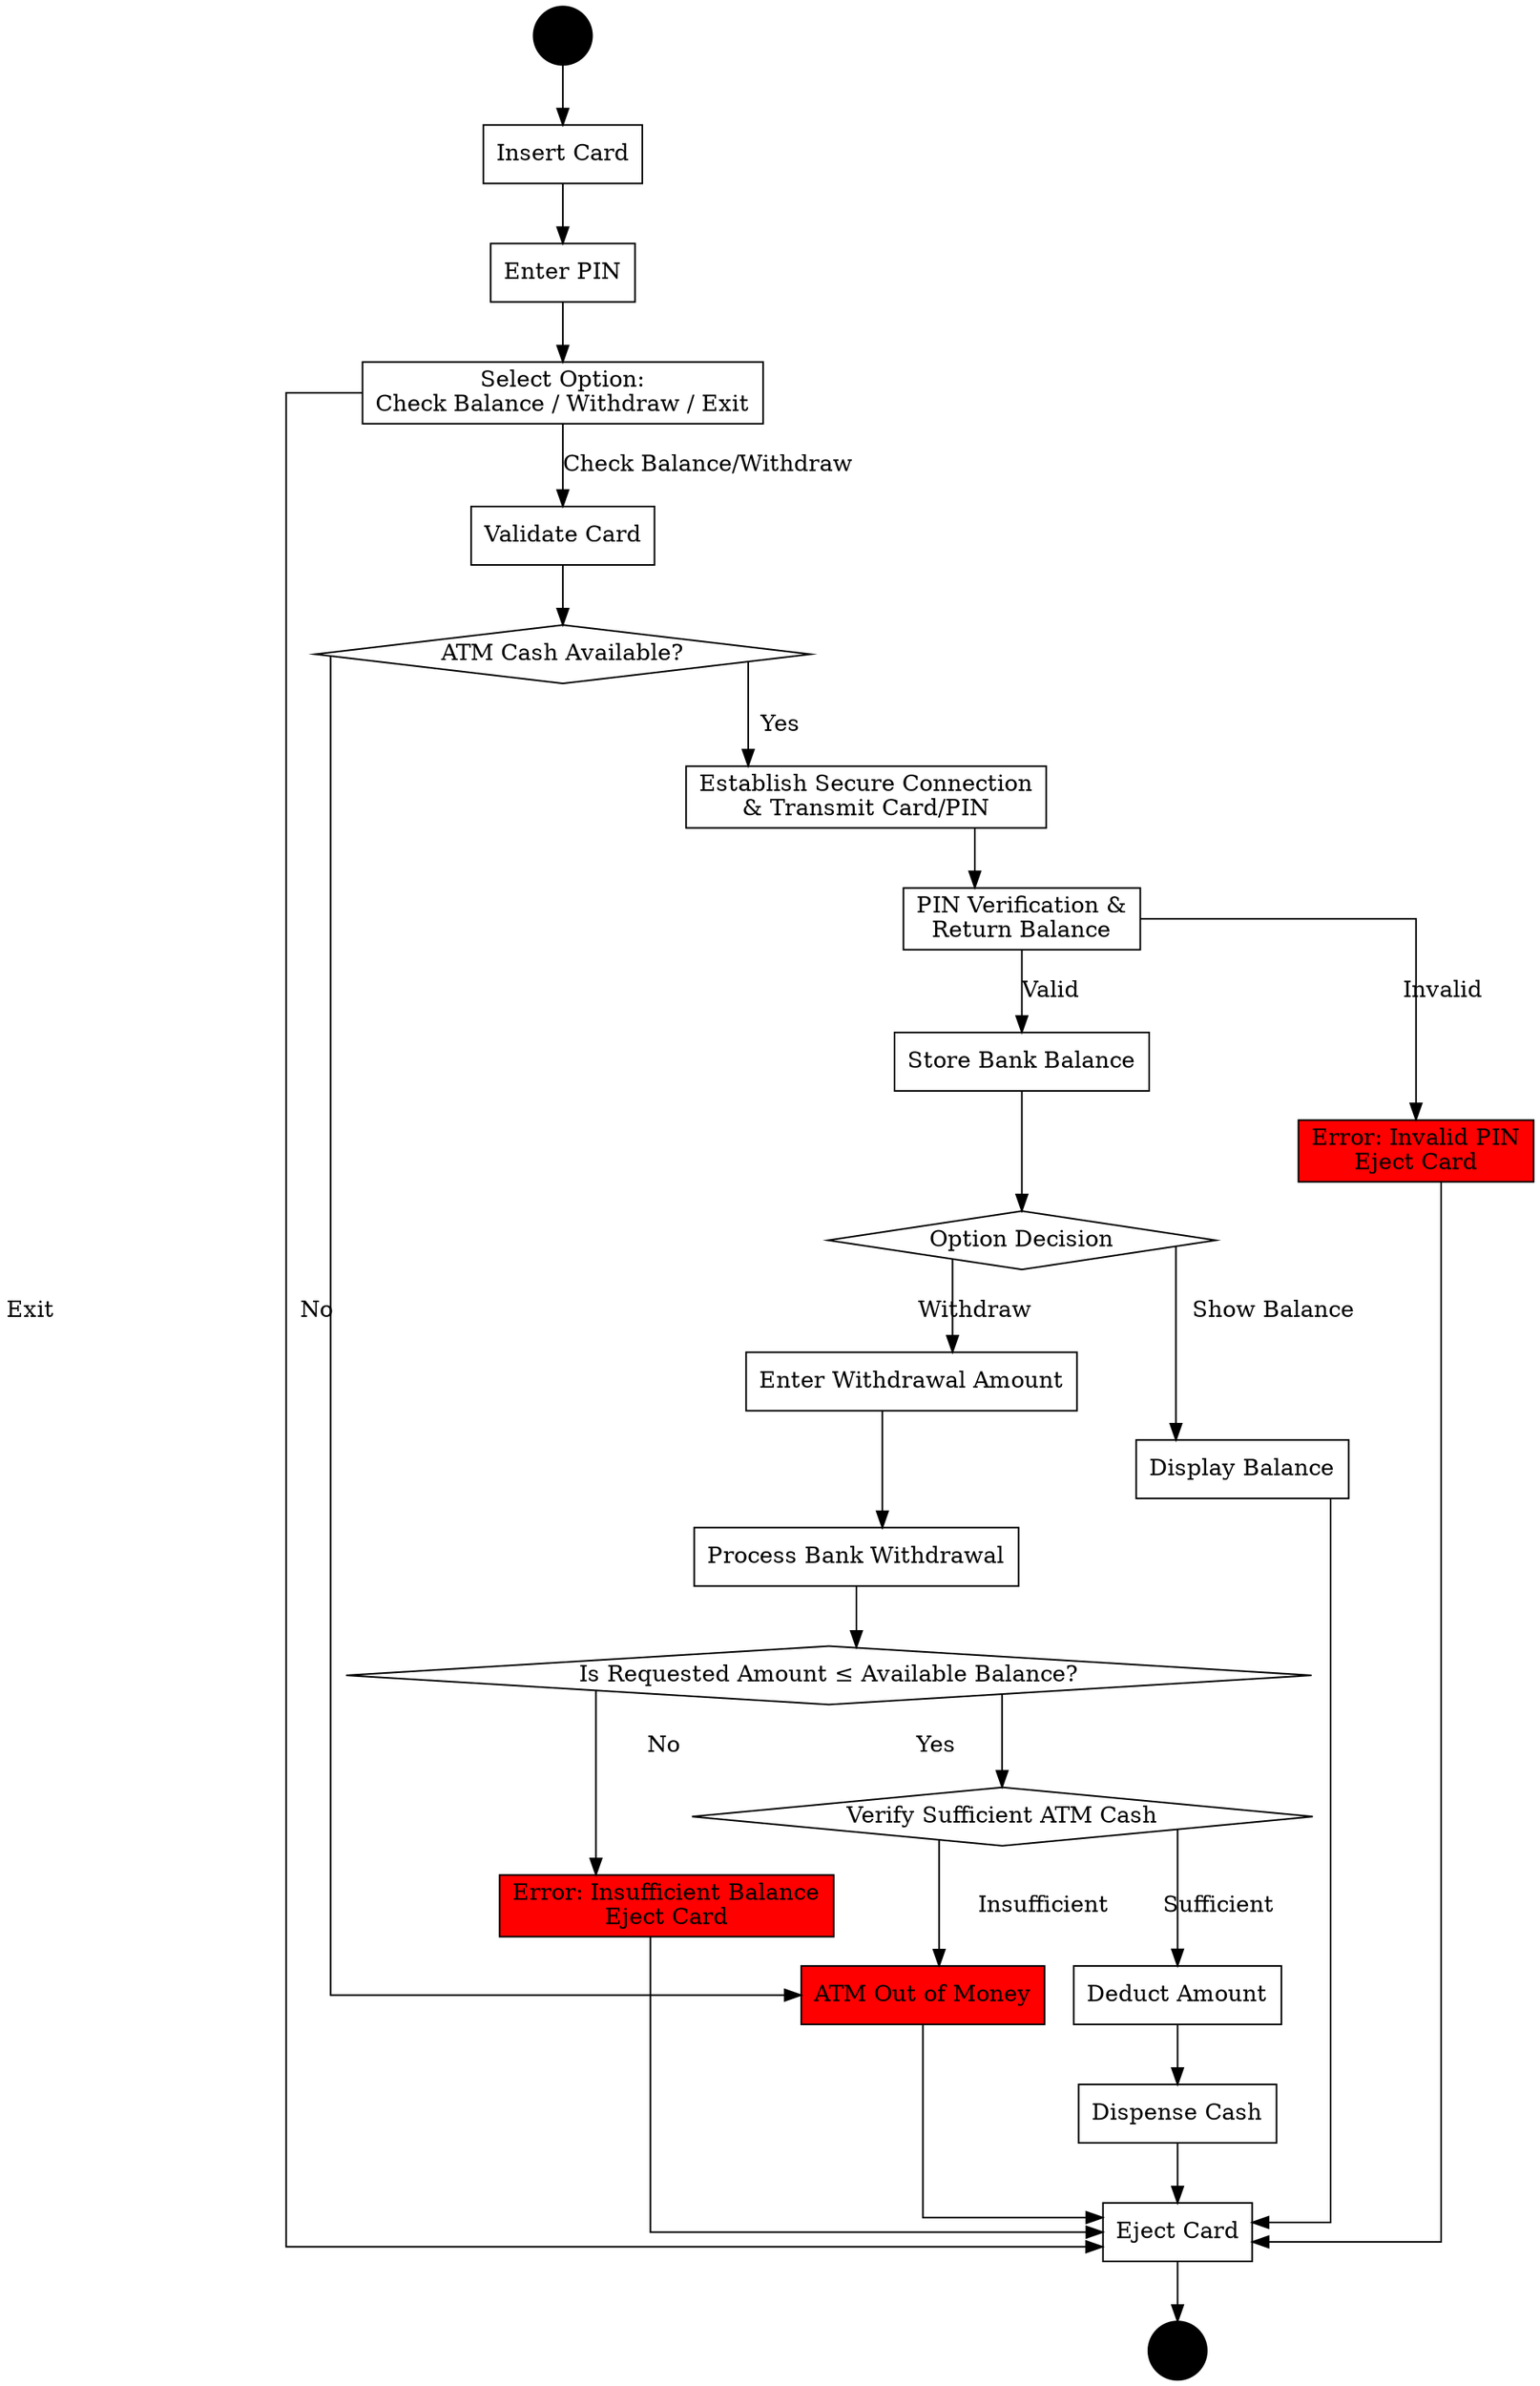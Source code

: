 digraph ATM_UML {
	rankdir=TB splines=ortho
	start [label="" fillcolor=black shape=circle style=filled]
	insert_card [label="Insert Card" shape=box]
	enter_pin [label="Enter PIN" shape=box]
	select_option [label="Select Option:
Check Balance / Withdraw / Exit" shape=box]
	validate_card [label="Validate Card" shape=box]
	cash_check [label="ATM Cash Available?" shape=diamond]
	atm_out [label="ATM Out of Money" fillcolor=red shape=box style=filled]
	secure_conn [label="Establish Secure Connection
& Transmit Card/PIN" shape=box]
	pin_verify [label="PIN Verification &
Return Balance" shape=box]
	invalid_pin [label="Error: Invalid PIN
Eject Card" fillcolor=red shape=box style=filled]
	store_balance [label="Store Bank Balance" shape=box]
	option_decision [label="Option Decision" shape=diamond]
	display_balance [label="Display Balance" shape=box]
	withdraw_amount [label="Enter Withdrawal Amount" shape=box]
	process_withdraw [label="Process Bank Withdrawal" shape=box]
	balance_check [label="Is Requested Amount ≤ Available Balance?" shape=diamond]
	withdraw_error [label="Error: Insufficient Balance
Eject Card" fillcolor=red shape=box style=filled]
	verify_atm_cash [label="Verify Sufficient ATM Cash" shape=diamond]
	deduct_amount [label="Deduct Amount" shape=box]
	dispense_cash [label="Dispense Cash" shape=box]
	eject_card [label="Eject Card" shape=box]
	end [label="" fillcolor=black shape=circle style=filled]
	start -> insert_card
	insert_card -> enter_pin
	enter_pin -> select_option
	select_option -> eject_card [label=Exit constraint=false]
	select_option -> validate_card [label="Check Balance/Withdraw"]
	validate_card -> cash_check
	cash_check -> secure_conn [label=Yes]
	cash_check -> atm_out [label=No]
	atm_out -> eject_card
	secure_conn -> pin_verify
	pin_verify -> store_balance [label=Valid]
	pin_verify -> invalid_pin [label=Invalid]
	invalid_pin -> eject_card
	store_balance -> option_decision
	option_decision -> display_balance [label="Show Balance"]
	display_balance -> eject_card
	option_decision -> withdraw_amount [label=Withdraw]
	withdraw_amount -> process_withdraw
	process_withdraw -> balance_check
	balance_check -> verify_atm_cash [label=Yes]
	balance_check -> withdraw_error [label=No]
	withdraw_error -> eject_card
	verify_atm_cash -> deduct_amount [label=Sufficient]
	verify_atm_cash -> atm_out [label=Insufficient]
	deduct_amount -> dispense_cash
	dispense_cash -> eject_card
	eject_card -> end
}
